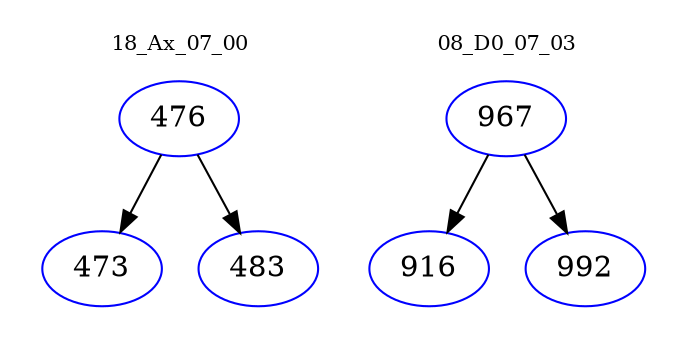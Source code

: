 digraph{
subgraph cluster_0 {
color = white
label = "18_Ax_07_00";
fontsize=10;
T0_476 [label="476", color="blue"]
T0_476 -> T0_473 [color="black"]
T0_473 [label="473", color="blue"]
T0_476 -> T0_483 [color="black"]
T0_483 [label="483", color="blue"]
}
subgraph cluster_1 {
color = white
label = "08_D0_07_03";
fontsize=10;
T1_967 [label="967", color="blue"]
T1_967 -> T1_916 [color="black"]
T1_916 [label="916", color="blue"]
T1_967 -> T1_992 [color="black"]
T1_992 [label="992", color="blue"]
}
}
